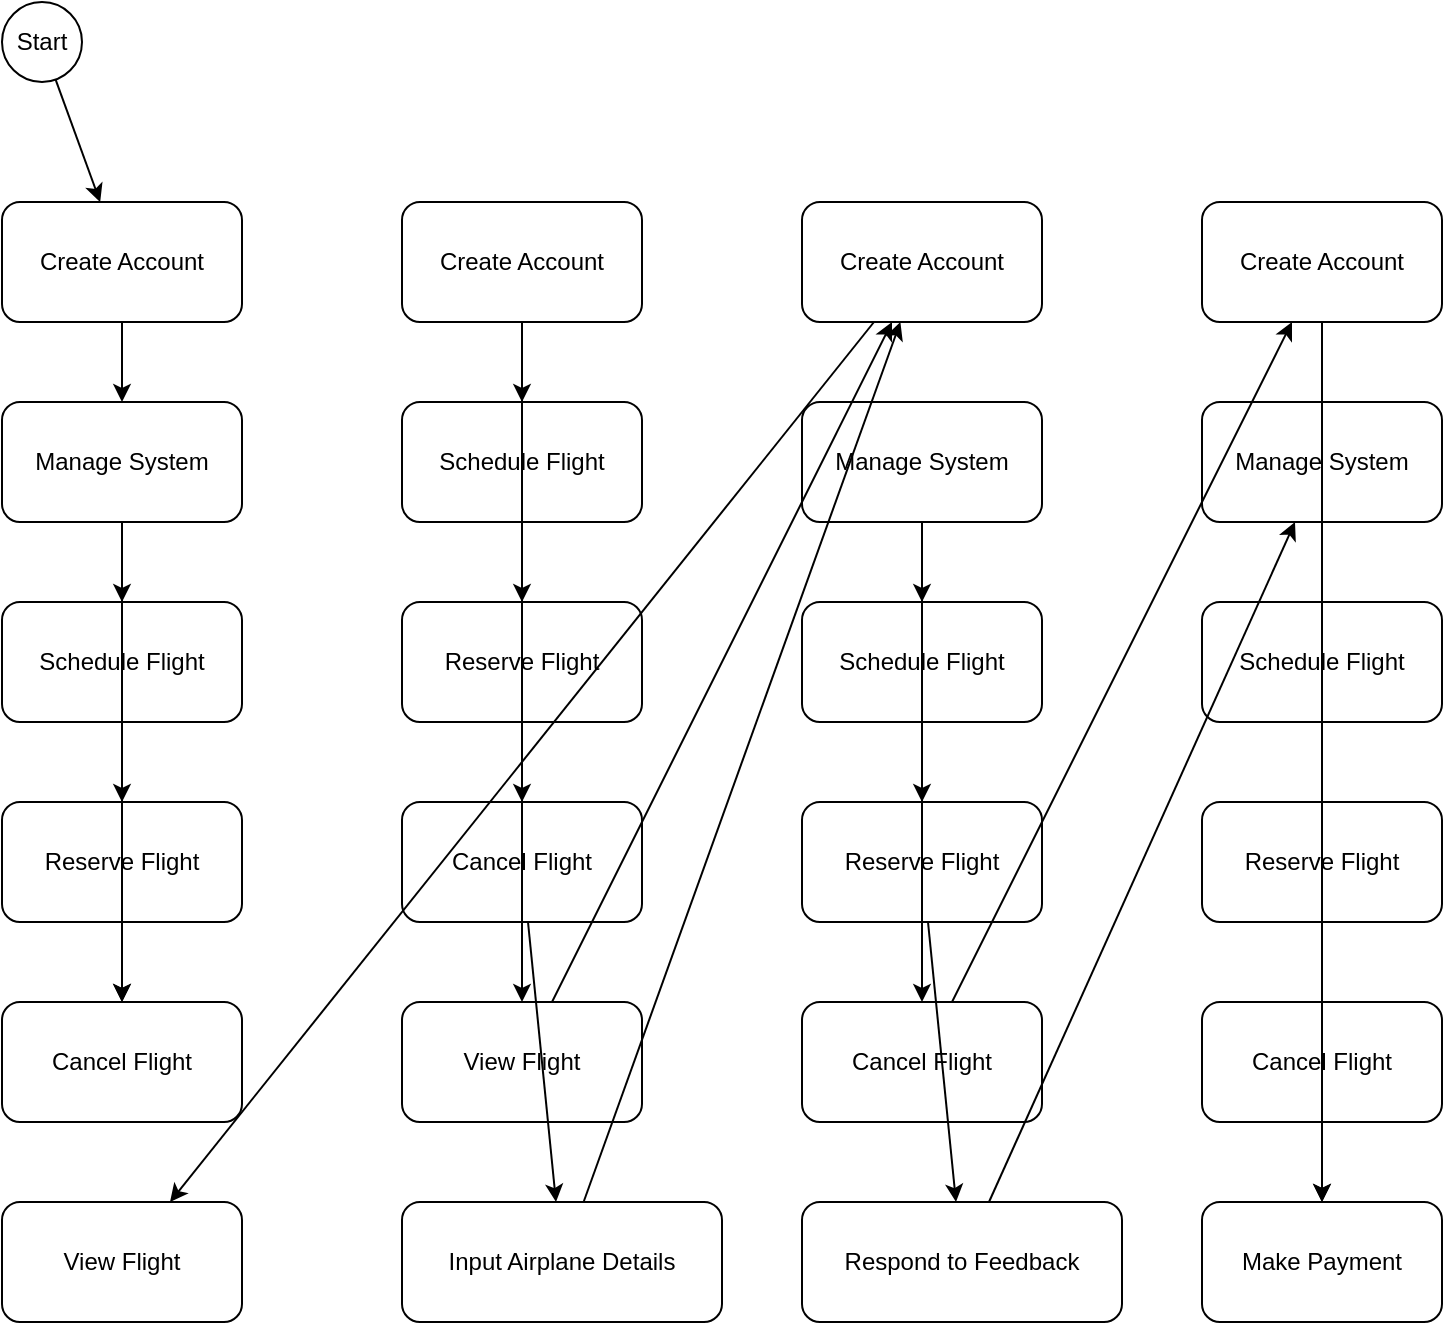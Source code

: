 <mxfile version="24.8.1">
  <diagram name="Activity Diagram" id="Udfx3WBYD7ogibkGQWMg">
    <mxGraphModel>
      <root>
        <mxCell id="0" />
        <mxCell id="1" parent="0" />

        <!-- Start Node -->
        <mxCell id="2" value="Start" style="ellipse;whiteSpace=wrap;html=1;" vertex="1" parent="1">
          <mxGeometry x="80" y="60" width="40" height="40" as="geometry" />
        </mxCell>

        <!-- Admin Actions -->
        <mxCell id="3" value="Create Account" style="rounded=1;whiteSpace=wrap;html=1;" vertex="1" parent="1">
          <mxGeometry x="80" y="160" width="120" height="60" as="geometry" />
        </mxCell>
        <mxCell id="4" value="Manage System" style="rounded=1;whiteSpace=wrap;html=1;" vertex="1" parent="1">
          <mxGeometry x="80" y="260" width="120" height="60" as="geometry" />
        </mxCell>
        <mxCell id="5" value="Schedule Flight" style="rounded=1;whiteSpace=wrap;html=1;" vertex="1" parent="1">
          <mxGeometry x="80" y="360" width="120" height="60" as="geometry" />
        </mxCell>
        <mxCell id="6" value="Reserve Flight" style="rounded=1;whiteSpace=wrap;html=1;" vertex="1" parent="1">
          <mxGeometry x="80" y="460" width="120" height="60" as="geometry" />
        </mxCell>
        <mxCell id="7" value="Cancel Flight" style="rounded=1;whiteSpace=wrap;html=1;" vertex="1" parent="1">
          <mxGeometry x="80" y="560" width="120" height="60" as="geometry" />
        </mxCell>
        <mxCell id="8" value="View Flight" style="rounded=1;whiteSpace=wrap;html=1;" vertex="1" parent="1">
          <mxGeometry x="80" y="660" width="120" height="60" as="geometry" />
        </mxCell>

        <!-- Operator Actions -->
        <mxCell id="9" value="Create Account" style="rounded=1;whiteSpace=wrap;html=1;" vertex="1" parent="1">
          <mxGeometry x="280" y="160" width="120" height="60" as="geometry" />
        </mxCell>
        <mxCell id="10" value="Schedule Flight" style="rounded=1;whiteSpace=wrap;html=1;" vertex="1" parent="1">
          <mxGeometry x="280" y="260" width="120" height="60" as="geometry" />
        </mxCell>
        <mxCell id="11" value="Reserve Flight" style="rounded=1;whiteSpace=wrap;html=1;" vertex="1" parent="1">
          <mxGeometry x="280" y="360" width="120" height="60" as="geometry" />
        </mxCell>
        <mxCell id="12" value="Cancel Flight" style="rounded=1;whiteSpace=wrap;html=1;" vertex="1" parent="1">
          <mxGeometry x="280" y="460" width="120" height="60" as="geometry" />
        </mxCell>
        <mxCell id="13" value="View Flight" style="rounded=1;whiteSpace=wrap;html=1;" vertex="1" parent="1">
          <mxGeometry x="280" y="560" width="120" height="60" as="geometry" />
        </mxCell>
        <mxCell id="14" value="Input Airplane Details" style="rounded=1;whiteSpace=wrap;html=1;" vertex="1" parent="1">
          <mxGeometry x="280" y="660" width="160" height="60" as="geometry" />
        </mxCell>

        <!-- Manager Actions -->
        <mxCell id="15" value="Create Account" style="rounded=1;whiteSpace=wrap;html=1;" vertex="1" parent="1">
          <mxGeometry x="480" y="160" width="120" height="60" as="geometry" />
        </mxCell>
        <mxCell id="16" value="Manage System" style="rounded=1;whiteSpace=wrap;html=1;" vertex="1" parent="1">
          <mxGeometry x="480" y="260" width="120" height="60" as="geometry" />
        </mxCell>
        <mxCell id="17" value="Schedule Flight" style="rounded=1;whiteSpace=wrap;html=1;" vertex="1" parent="1">
          <mxGeometry x="480" y="360" width="120" height="60" as="geometry" />
        </mxCell>
        <mxCell id="18" value="Reserve Flight" style="rounded=1;whiteSpace=wrap;html=1;" vertex="1" parent="1">
          <mxGeometry x="480" y="460" width="120" height="60" as="geometry" />
        </mxCell>
        <mxCell id="19" value="Cancel Flight" style="rounded=1;whiteSpace=wrap;html=1;" vertex="1" parent="1">
          <mxGeometry x="480" y="560" width="120" height="60" as="geometry" />
        </mxCell>
        <mxCell id="20" value="Respond to Feedback" style="rounded=1;whiteSpace=wrap;html=1;" vertex="1" parent="1">
          <mxGeometry x="480" y="660" width="160" height="60" as="geometry" />
        </mxCell>

        <!-- Customer Actions -->
        <mxCell id="21" value="Create Account" style="rounded=1;whiteSpace=wrap;html=1;" vertex="1" parent="1">
          <mxGeometry x="680" y="160" width="120" height="60" as="geometry" />
        </mxCell>
        <mxCell id="22" value="Manage System" style="rounded=1;whiteSpace=wrap;html=1;" vertex="1" parent="1">
          <mxGeometry x="680" y="260" width="120" height="60" as="geometry" />
        </mxCell>
        <mxCell id="23" value="Schedule Flight" style="rounded=1;whiteSpace=wrap;html=1;" vertex="1" parent="1">
          <mxGeometry x="680" y="360" width="120" height="60" as="geometry" />
        </mxCell>
        <mxCell id="24" value="Reserve Flight" style="rounded=1;whiteSpace=wrap;html=1;" vertex="1" parent="1">
          <mxGeometry x="680" y="460" width="120" height="60" as="geometry" />
        </mxCell>
        <mxCell id="25" value="Cancel Flight" style="rounded=1;whiteSpace=wrap;html=1;" vertex="1" parent="1">
          <mxGeometry x="680" y="560" width="120" height="60" as="geometry" />
        </mxCell>
        <mxCell id="26" value="Make Payment" style="rounded=1;whiteSpace=wrap;html=1;" vertex="1" parent="1">
          <mxGeometry x="680" y="660" width="120" height="60" as="geometry" />
        </mxCell>

        <!-- Transitions -->
        <mxCell id="27" edge="1" parent="1" source="2" target="3">
          <mxGeometry relative="1" as="geometry" />
        </mxCell>
        <mxCell id="28" edge="1" parent="1" source="3" target="4">
          <mxGeometry relative="1" as="geometry" />
        </mxCell>
        <mxCell id="29" edge="1" parent="1" source="4" target="5">
          <mxGeometry relative="1" as="geometry" />
        </mxCell>
        <mxCell id="30" edge="1" parent="1" source="4" target="6">
          <mxGeometry relative="1" as="geometry" />
        </mxCell>
        <mxCell id="31" edge="1" parent="1" source="5" target="7">
          <mxGeometry relative="1" as="geometry" />
        </mxCell>
        <mxCell id="32" edge="1" parent="1" source="6" target="7">
          <mxGeometry relative="1" as="geometry" />
        </mxCell>
        <mxCell id="33" edge="1" parent="1" source="9" target="10">
          <mxGeometry relative="1" as="geometry" />
        </mxCell>
        <mxCell id="34" edge="1" parent="1" source="9" target="11">
          <mxGeometry relative="1" as="geometry" />
        </mxCell>
        <mxCell id="35" edge="1" parent="1" source="10" target="12">
          <mxGeometry relative="1" as="geometry" />
        </mxCell>
        <mxCell id="36" edge="1" parent="1" source="11" target="13">
          <mxGeometry relative="1" as="geometry" />
        </mxCell>
        <mxCell id="37" edge="1" parent="1" source="12" target="14">
          <mxGeometry relative="1" as="geometry" />
        </mxCell>
        <mxCell id="38" edge="1" parent="1" source="13" target="15">
          <mxGeometry relative="1" as="geometry" />
        </mxCell>
        <mxCell id="39" edge="1" parent="1" source="14" target="15">
          <mxGeometry relative="1" as="geometry" />
        </mxCell>
        <mxCell id="40" edge="1" parent="1" source="15" target="8">
          <mxGeometry relative="1" as="geometry" />
        </mxCell>
        <mxCell id="41" edge="1" parent="1" source="16" target="17">
          <mxGeometry relative="1" as="geometry" />
        </mxCell>
        <mxCell id="42" edge="1" parent="1" source="16" target="18">
          <mxGeometry relative="1" as="geometry" />
        </mxCell>
        <mxCell id="43" edge="1" parent="1" source="17" target="19">
          <mxGeometry relative="1" as="geometry" />
        </mxCell>
        <mxCell id="44" edge="1" parent="1" source="18" target="20">
          <mxGeometry relative="1" as="geometry" />
        </mxCell>
        <mxCell id="45" edge="1" parent="1" source="19" target="21">
          <mxGeometry relative="1" as="geometry" />
        </mxCell>
        <mxCell id="46" edge="1" parent="1" source="20" target="22">
          <mxGeometry relative="1" as="geometry" />
        </mxCell>
        <mxCell id="47" edge="1" parent="1" source="21" target="26">
          <mxGeometry relative="1" as="geometry" />
        </mxCell>
        <mxCell id="48" edge="1" parent="1" source="22" target="26">
          <mxGeometry relative="1" as="geometry" />
        </mxCell>
      </root>
    </mxGraphModel>
  </diagram>
</mxfile>
